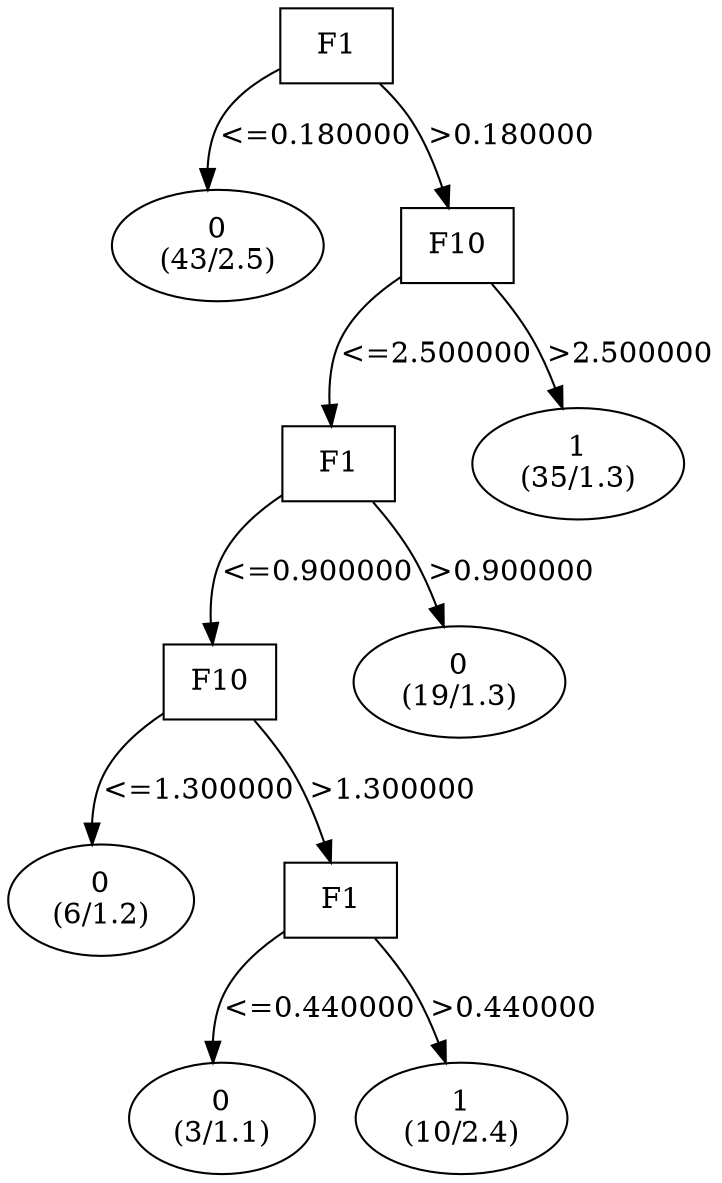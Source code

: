 digraph YaDT {
n0 [ shape=box, label="F1\n"]
n0 -> n1 [label="<=0.180000"]
n1 [ shape=ellipse, label="0\n(43/2.5)"]
n0 -> n2 [label=">0.180000"]
n2 [ shape=box, label="F10\n"]
n2 -> n3 [label="<=2.500000"]
n3 [ shape=box, label="F1\n"]
n3 -> n4 [label="<=0.900000"]
n4 [ shape=box, label="F10\n"]
n4 -> n5 [label="<=1.300000"]
n5 [ shape=ellipse, label="0\n(6/1.2)"]
n4 -> n6 [label=">1.300000"]
n6 [ shape=box, label="F1\n"]
n6 -> n7 [label="<=0.440000"]
n7 [ shape=ellipse, label="0\n(3/1.1)"]
n6 -> n8 [label=">0.440000"]
n8 [ shape=ellipse, label="1\n(10/2.4)"]
n3 -> n11 [label=">0.900000"]
n11 [ shape=ellipse, label="0\n(19/1.3)"]
n2 -> n13 [label=">2.500000"]
n13 [ shape=ellipse, label="1\n(35/1.3)"]
}
